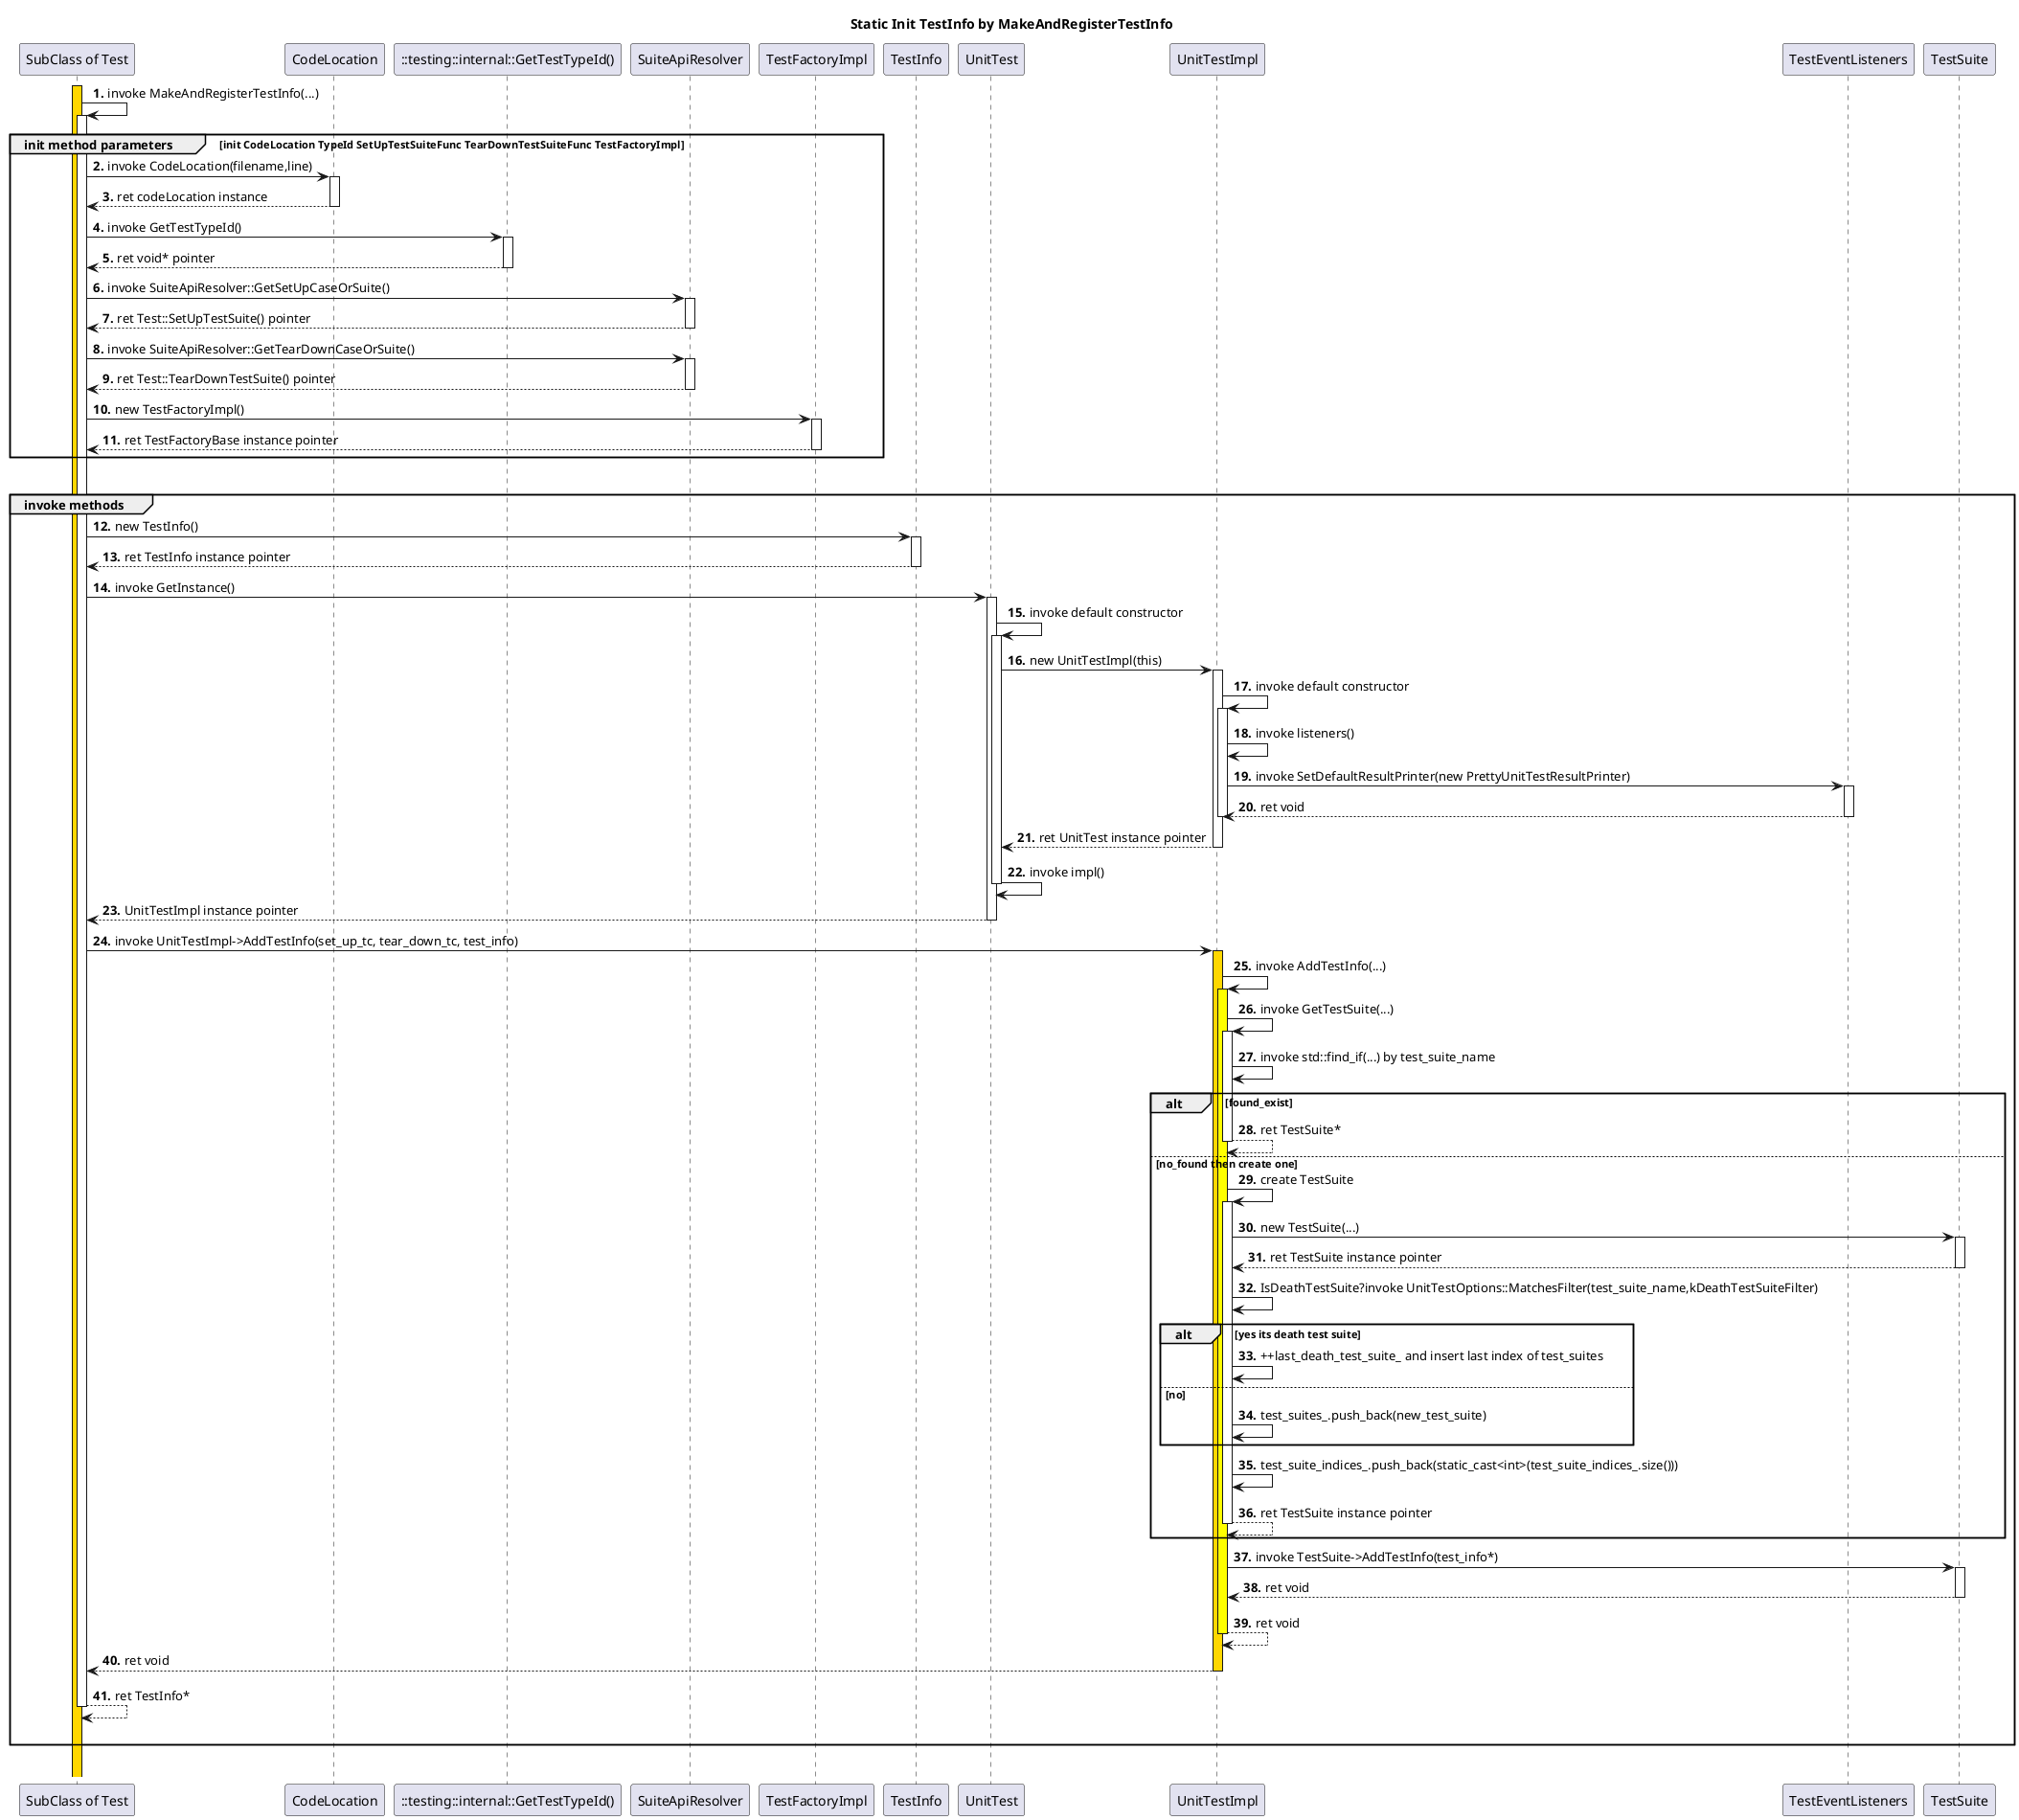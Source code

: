 @startuml
'https://plantuml.com/sequence-diagram
title
 <b>Static Init TestInfo by MakeAndRegisterTestInfo
end title

participant "SubClass of Test"  as Test  order -2
participant "CodeLocation"
participant "::testing::internal::GetTestTypeId()" as TypeId
participant "SuiteApiResolver"
participant "TestFactoryImpl"
participant "TestInfo"

autonumber 1 1 "<b>."

activate Test #gold
Test -> Test ++ : invoke MakeAndRegisterTestInfo(...)

group init method parameters [init CodeLocation TypeId SetUpTestSuiteFunc TearDownTestSuiteFunc TestFactoryImpl]
    Test ->  CodeLocation ++ : invoke CodeLocation(filename,line)
    return ret codeLocation instance
    Test -> TypeId ++ : invoke GetTestTypeId()
    return ret void* pointer
    Test -> SuiteApiResolver ++ : invoke SuiteApiResolver::GetSetUpCaseOrSuite()
    return ret Test::SetUpTestSuite() pointer
    Test -> SuiteApiResolver ++ : invoke SuiteApiResolver::GetTearDownCaseOrSuite()
    return ret Test::TearDownTestSuite() pointer
    Test -> TestFactoryImpl ++ : new TestFactoryImpl()
    return ret TestFactoryBase instance pointer
end
|||
group invoke methods
    Test -> TestInfo ++ : new TestInfo()
    return ret TestInfo instance pointer
    Test -> UnitTest ++ : invoke GetInstance()
    UnitTest -> UnitTest ++ : invoke default constructor
    UnitTest -> UnitTestImpl ++ : new UnitTestImpl(this)
    UnitTestImpl -> UnitTestImpl ++ : invoke default constructor
    UnitTestImpl -> UnitTestImpl  : invoke listeners()
    UnitTestImpl -> TestEventListeners ++ : invoke SetDefaultResultPrinter(new PrettyUnitTestResultPrinter)
    return  ret void
    deactivate UnitTestImpl
    return ret UnitTest instance pointer
    UnitTest -> UnitTest -- : invoke impl()
    return UnitTestImpl instance pointer
    Test -> UnitTestImpl ++ #gold : invoke UnitTestImpl->AddTestInfo(set_up_tc, tear_down_tc, test_info)
    UnitTestImpl -> UnitTestImpl ++ #Yellow: invoke AddTestInfo(...)
    UnitTestImpl -> UnitTestImpl ++ : invoke GetTestSuite(...)
    UnitTestImpl -> UnitTestImpl  : invoke std::find_if(...) by test_suite_name

    alt  found_exist
        'UnitTestImpl -> UnitTestImpl  :  ret TestSuite*
        return  ret TestSuite*
    else no_found then create one
        UnitTestImpl -> UnitTestImpl ++ : create TestSuite
        UnitTestImpl -> TestSuite ++ : new TestSuite(...)
        return ret TestSuite instance pointer
        UnitTestImpl -> UnitTestImpl : IsDeathTestSuite?invoke UnitTestOptions::MatchesFilter(test_suite_name,kDeathTestSuiteFilter)
        alt yes its death test suite
            UnitTestImpl -> UnitTestImpl : ++last_death_test_suite_ and insert last index of test_suites
        else no
            UnitTestImpl -> UnitTestImpl : test_suites_.push_back(new_test_suite)
        end
        UnitTestImpl -> UnitTestImpl : test_suite_indices_.push_back(static_cast<int>(test_suite_indices_.size()))
        return ret TestSuite instance pointer
    end
    UnitTestImpl -> TestSuite ++ : invoke TestSuite->AddTestInfo(test_info*)
    return ret void
    return ret void
    return ret void
    return ret TestInfo*
    |||
end
|||

@enduml